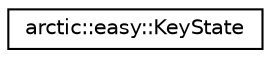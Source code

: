 digraph "Graphical Class Hierarchy"
{
 // LATEX_PDF_SIZE
  edge [fontname="Helvetica",fontsize="10",labelfontname="Helvetica",labelfontsize="10"];
  node [fontname="Helvetica",fontsize="10",shape=record];
  rankdir="LR";
  Node0 [label="arctic::easy::KeyState",height=0.2,width=0.4,color="black", fillcolor="white", style="filled",URL="$structarctic_1_1easy_1_1_key_state.html",tooltip=" "];
}
